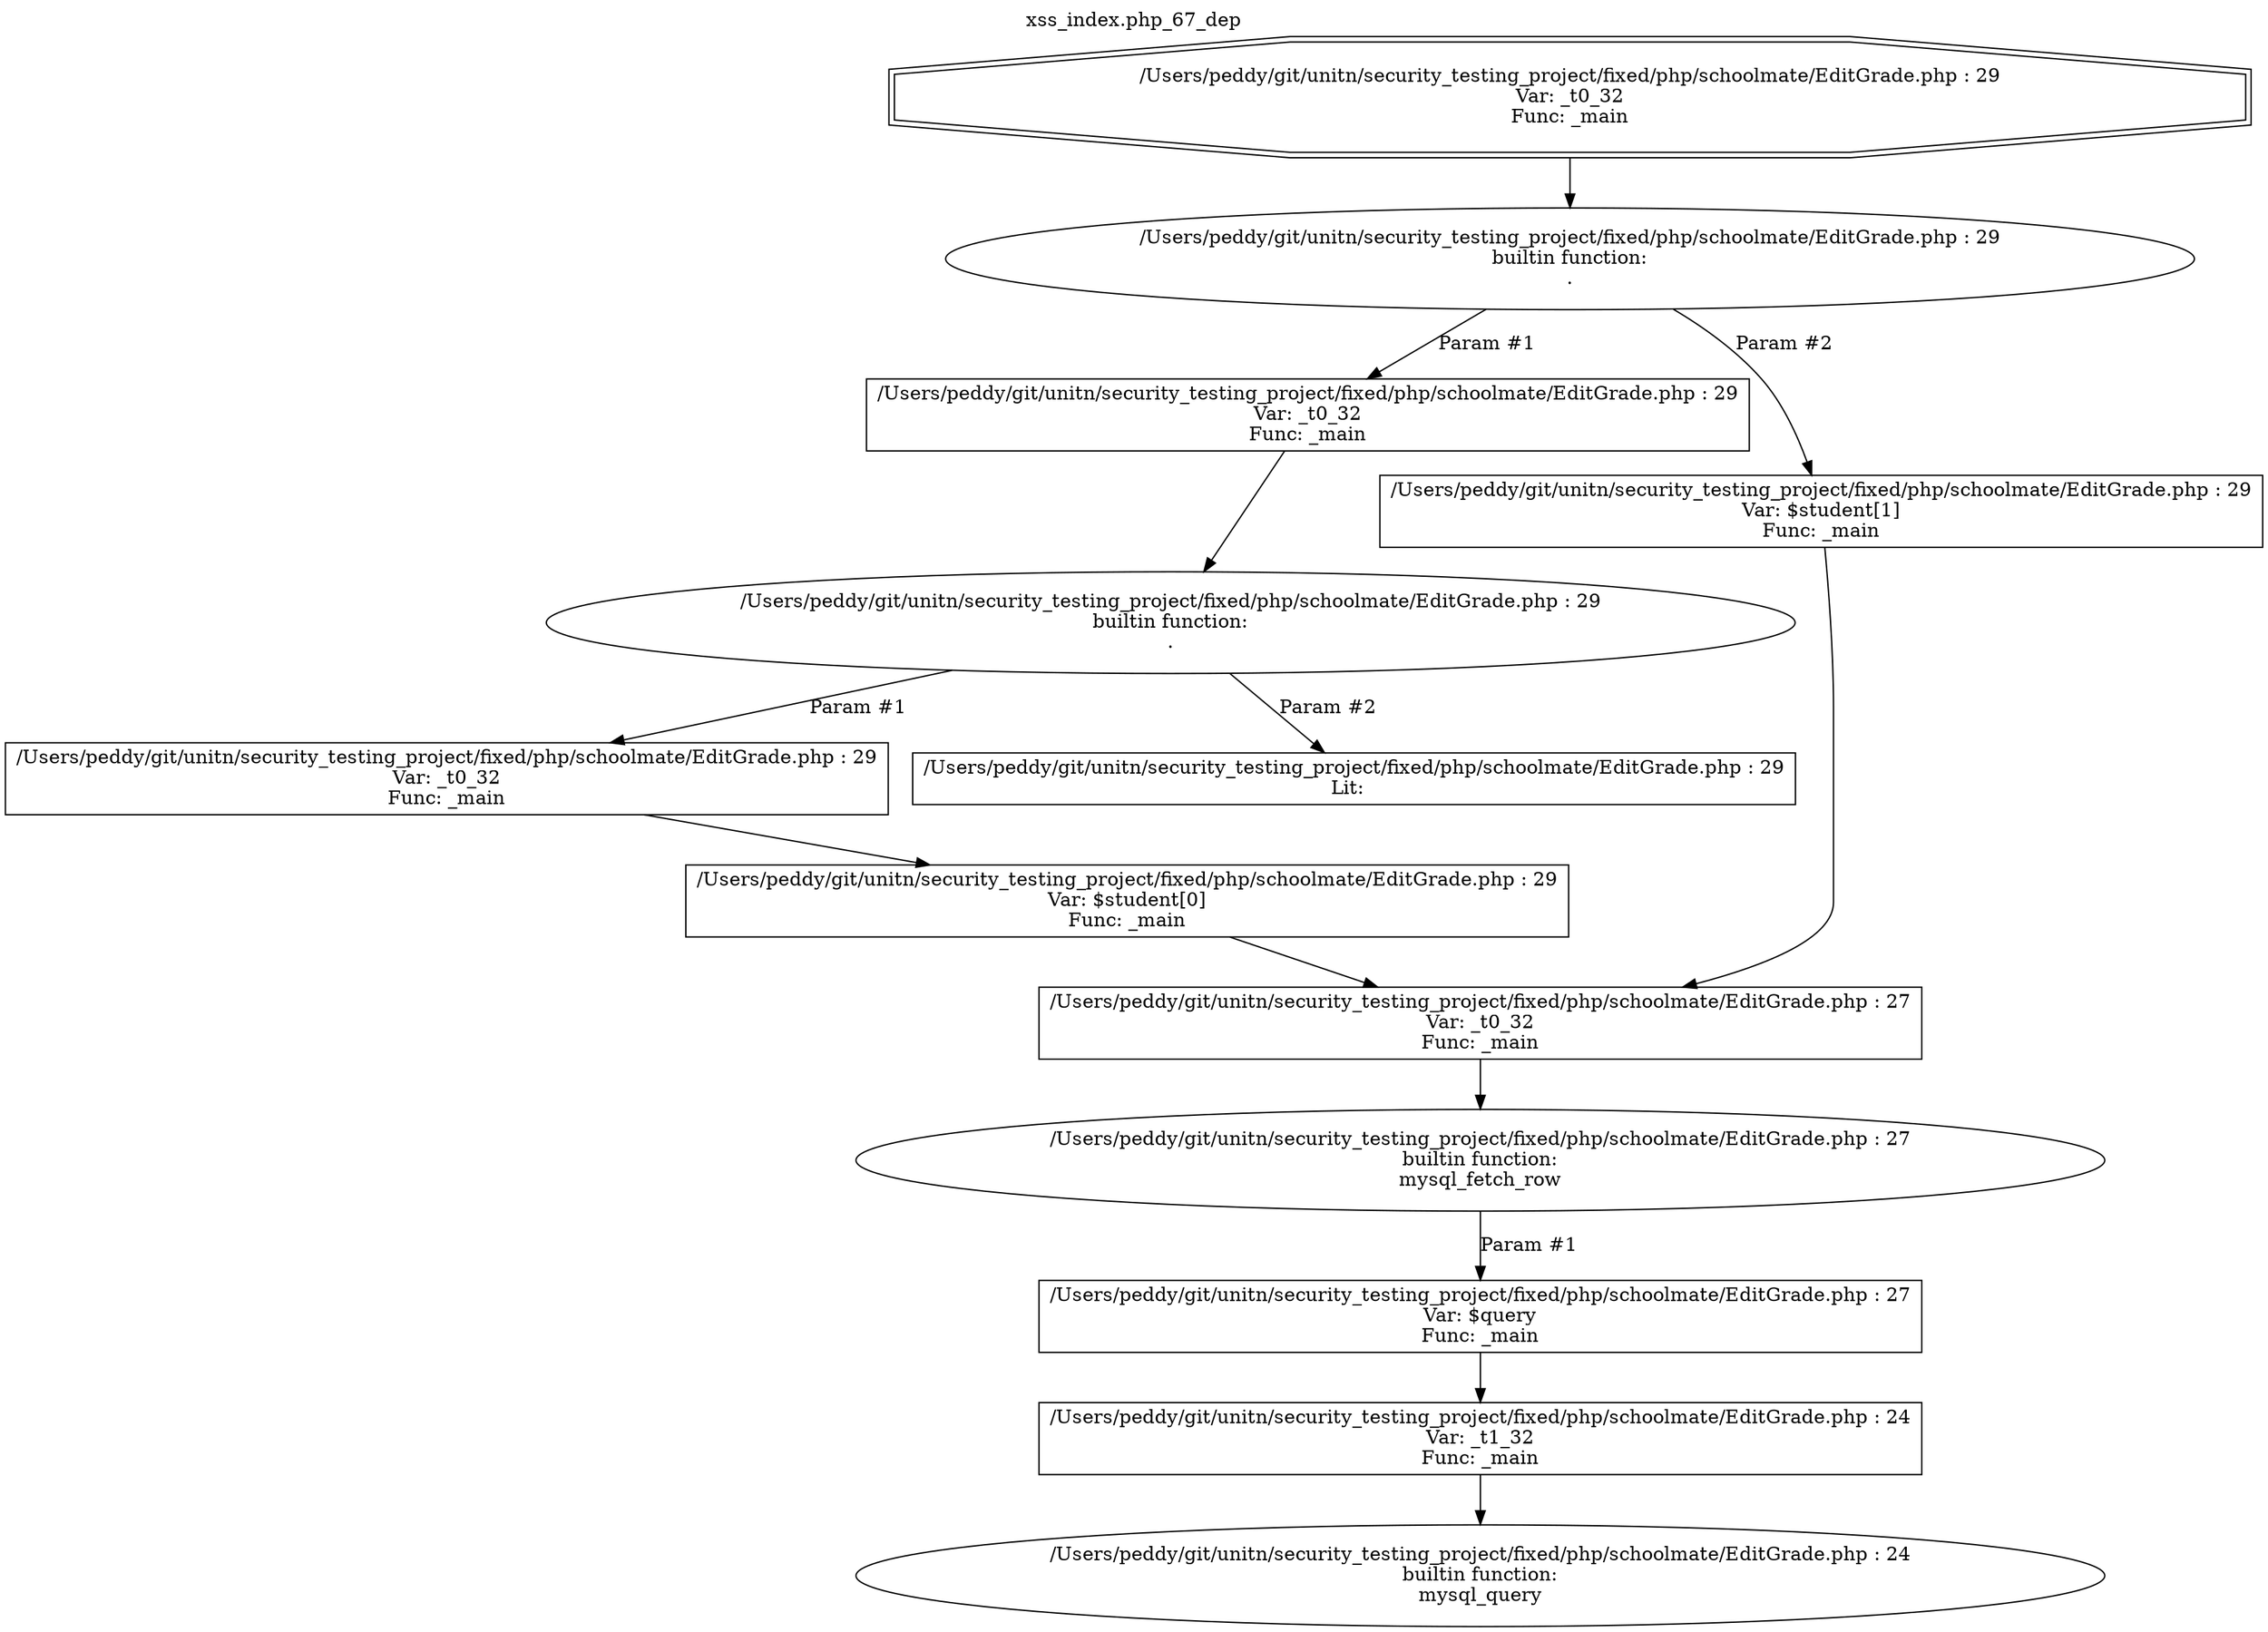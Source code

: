 digraph cfg {
  label="xss_index.php_67_dep";
  labelloc=t;
  n1 [shape=doubleoctagon, label="/Users/peddy/git/unitn/security_testing_project/fixed/php/schoolmate/EditGrade.php : 29\nVar: _t0_32\nFunc: _main\n"];
  n2 [shape=ellipse, label="/Users/peddy/git/unitn/security_testing_project/fixed/php/schoolmate/EditGrade.php : 29\nbuiltin function:\n.\n"];
  n3 [shape=box, label="/Users/peddy/git/unitn/security_testing_project/fixed/php/schoolmate/EditGrade.php : 29\nVar: _t0_32\nFunc: _main\n"];
  n4 [shape=ellipse, label="/Users/peddy/git/unitn/security_testing_project/fixed/php/schoolmate/EditGrade.php : 29\nbuiltin function:\n.\n"];
  n5 [shape=box, label="/Users/peddy/git/unitn/security_testing_project/fixed/php/schoolmate/EditGrade.php : 29\nVar: _t0_32\nFunc: _main\n"];
  n6 [shape=box, label="/Users/peddy/git/unitn/security_testing_project/fixed/php/schoolmate/EditGrade.php : 29\nVar: $student[0]\nFunc: _main\n"];
  n7 [shape=box, label="/Users/peddy/git/unitn/security_testing_project/fixed/php/schoolmate/EditGrade.php : 27\nVar: _t0_32\nFunc: _main\n"];
  n8 [shape=ellipse, label="/Users/peddy/git/unitn/security_testing_project/fixed/php/schoolmate/EditGrade.php : 27\nbuiltin function:\nmysql_fetch_row\n"];
  n9 [shape=box, label="/Users/peddy/git/unitn/security_testing_project/fixed/php/schoolmate/EditGrade.php : 27\nVar: $query\nFunc: _main\n"];
  n10 [shape=box, label="/Users/peddy/git/unitn/security_testing_project/fixed/php/schoolmate/EditGrade.php : 24\nVar: _t1_32\nFunc: _main\n"];
  n11 [shape=ellipse, label="/Users/peddy/git/unitn/security_testing_project/fixed/php/schoolmate/EditGrade.php : 24\nbuiltin function:\nmysql_query\n"];
  n12 [shape=box, label="/Users/peddy/git/unitn/security_testing_project/fixed/php/schoolmate/EditGrade.php : 29\nLit:  \n"];
  n13 [shape=box, label="/Users/peddy/git/unitn/security_testing_project/fixed/php/schoolmate/EditGrade.php : 29\nVar: $student[1]\nFunc: _main\n"];
  n1 -> n2;
  n3 -> n4;
  n7 -> n8;
  n10 -> n11;
  n9 -> n10;
  n8 -> n9[label="Param #1"];
  n6 -> n7;
  n5 -> n6;
  n4 -> n5[label="Param #1"];
  n4 -> n12[label="Param #2"];
  n2 -> n3[label="Param #1"];
  n2 -> n13[label="Param #2"];
  n13 -> n7;
}
